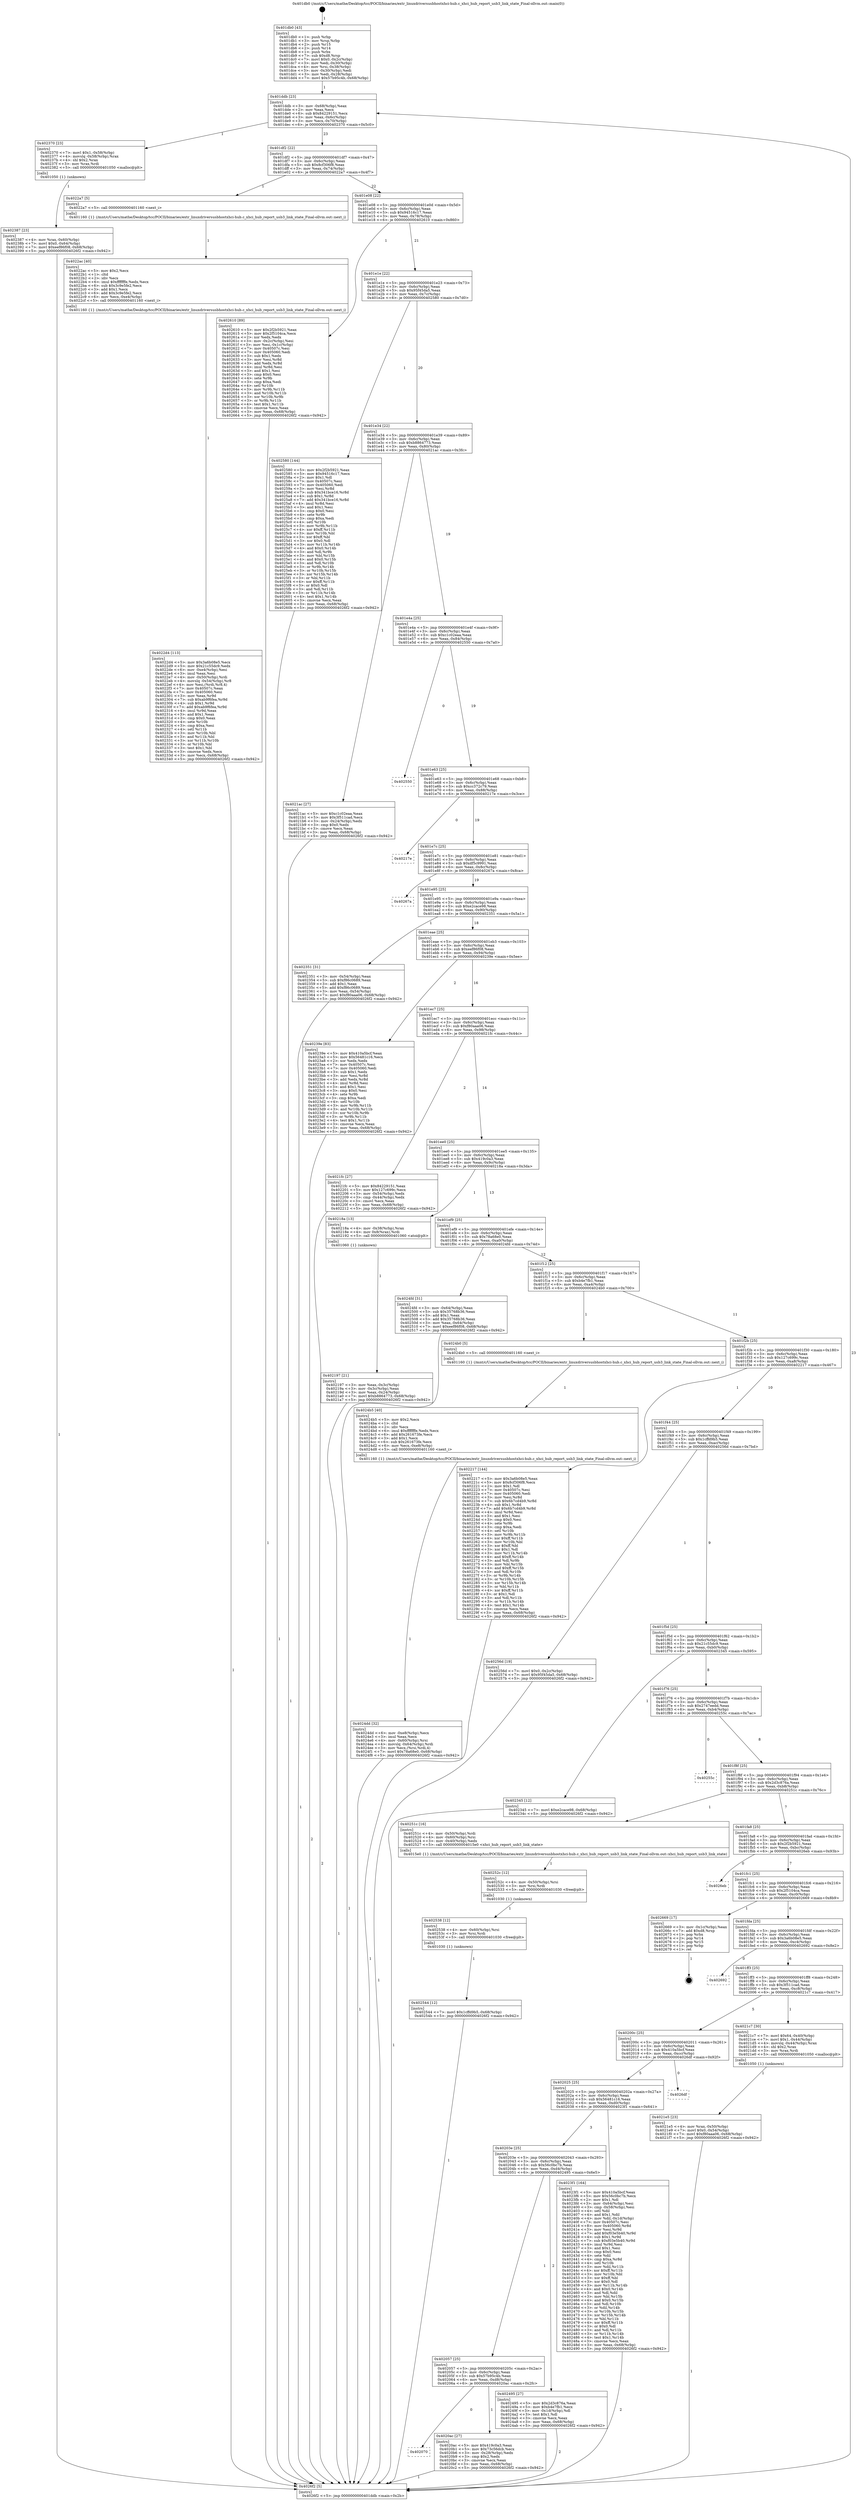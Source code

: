digraph "0x401db0" {
  label = "0x401db0 (/mnt/c/Users/mathe/Desktop/tcc/POCII/binaries/extr_linuxdriversusbhostxhci-hub.c_xhci_hub_report_usb3_link_state_Final-ollvm.out::main(0))"
  labelloc = "t"
  node[shape=record]

  Entry [label="",width=0.3,height=0.3,shape=circle,fillcolor=black,style=filled]
  "0x401ddb" [label="{
     0x401ddb [23]\l
     | [instrs]\l
     &nbsp;&nbsp;0x401ddb \<+3\>: mov -0x68(%rbp),%eax\l
     &nbsp;&nbsp;0x401dde \<+2\>: mov %eax,%ecx\l
     &nbsp;&nbsp;0x401de0 \<+6\>: sub $0x84229151,%ecx\l
     &nbsp;&nbsp;0x401de6 \<+3\>: mov %eax,-0x6c(%rbp)\l
     &nbsp;&nbsp;0x401de9 \<+3\>: mov %ecx,-0x70(%rbp)\l
     &nbsp;&nbsp;0x401dec \<+6\>: je 0000000000402370 \<main+0x5c0\>\l
  }"]
  "0x402370" [label="{
     0x402370 [23]\l
     | [instrs]\l
     &nbsp;&nbsp;0x402370 \<+7\>: movl $0x1,-0x58(%rbp)\l
     &nbsp;&nbsp;0x402377 \<+4\>: movslq -0x58(%rbp),%rax\l
     &nbsp;&nbsp;0x40237b \<+4\>: shl $0x2,%rax\l
     &nbsp;&nbsp;0x40237f \<+3\>: mov %rax,%rdi\l
     &nbsp;&nbsp;0x402382 \<+5\>: call 0000000000401050 \<malloc@plt\>\l
     | [calls]\l
     &nbsp;&nbsp;0x401050 \{1\} (unknown)\l
  }"]
  "0x401df2" [label="{
     0x401df2 [22]\l
     | [instrs]\l
     &nbsp;&nbsp;0x401df2 \<+5\>: jmp 0000000000401df7 \<main+0x47\>\l
     &nbsp;&nbsp;0x401df7 \<+3\>: mov -0x6c(%rbp),%eax\l
     &nbsp;&nbsp;0x401dfa \<+5\>: sub $0x8cf306f8,%eax\l
     &nbsp;&nbsp;0x401dff \<+3\>: mov %eax,-0x74(%rbp)\l
     &nbsp;&nbsp;0x401e02 \<+6\>: je 00000000004022a7 \<main+0x4f7\>\l
  }"]
  Exit [label="",width=0.3,height=0.3,shape=circle,fillcolor=black,style=filled,peripheries=2]
  "0x4022a7" [label="{
     0x4022a7 [5]\l
     | [instrs]\l
     &nbsp;&nbsp;0x4022a7 \<+5\>: call 0000000000401160 \<next_i\>\l
     | [calls]\l
     &nbsp;&nbsp;0x401160 \{1\} (/mnt/c/Users/mathe/Desktop/tcc/POCII/binaries/extr_linuxdriversusbhostxhci-hub.c_xhci_hub_report_usb3_link_state_Final-ollvm.out::next_i)\l
  }"]
  "0x401e08" [label="{
     0x401e08 [22]\l
     | [instrs]\l
     &nbsp;&nbsp;0x401e08 \<+5\>: jmp 0000000000401e0d \<main+0x5d\>\l
     &nbsp;&nbsp;0x401e0d \<+3\>: mov -0x6c(%rbp),%eax\l
     &nbsp;&nbsp;0x401e10 \<+5\>: sub $0x94516c17,%eax\l
     &nbsp;&nbsp;0x401e15 \<+3\>: mov %eax,-0x78(%rbp)\l
     &nbsp;&nbsp;0x401e18 \<+6\>: je 0000000000402610 \<main+0x860\>\l
  }"]
  "0x402544" [label="{
     0x402544 [12]\l
     | [instrs]\l
     &nbsp;&nbsp;0x402544 \<+7\>: movl $0x1cffd9b5,-0x68(%rbp)\l
     &nbsp;&nbsp;0x40254b \<+5\>: jmp 00000000004026f2 \<main+0x942\>\l
  }"]
  "0x402610" [label="{
     0x402610 [89]\l
     | [instrs]\l
     &nbsp;&nbsp;0x402610 \<+5\>: mov $0x2f2b5921,%eax\l
     &nbsp;&nbsp;0x402615 \<+5\>: mov $0x2f5104ca,%ecx\l
     &nbsp;&nbsp;0x40261a \<+2\>: xor %edx,%edx\l
     &nbsp;&nbsp;0x40261c \<+3\>: mov -0x2c(%rbp),%esi\l
     &nbsp;&nbsp;0x40261f \<+3\>: mov %esi,-0x1c(%rbp)\l
     &nbsp;&nbsp;0x402622 \<+7\>: mov 0x40507c,%esi\l
     &nbsp;&nbsp;0x402629 \<+7\>: mov 0x405060,%edi\l
     &nbsp;&nbsp;0x402630 \<+3\>: sub $0x1,%edx\l
     &nbsp;&nbsp;0x402633 \<+3\>: mov %esi,%r8d\l
     &nbsp;&nbsp;0x402636 \<+3\>: add %edx,%r8d\l
     &nbsp;&nbsp;0x402639 \<+4\>: imul %r8d,%esi\l
     &nbsp;&nbsp;0x40263d \<+3\>: and $0x1,%esi\l
     &nbsp;&nbsp;0x402640 \<+3\>: cmp $0x0,%esi\l
     &nbsp;&nbsp;0x402643 \<+4\>: sete %r9b\l
     &nbsp;&nbsp;0x402647 \<+3\>: cmp $0xa,%edi\l
     &nbsp;&nbsp;0x40264a \<+4\>: setl %r10b\l
     &nbsp;&nbsp;0x40264e \<+3\>: mov %r9b,%r11b\l
     &nbsp;&nbsp;0x402651 \<+3\>: and %r10b,%r11b\l
     &nbsp;&nbsp;0x402654 \<+3\>: xor %r10b,%r9b\l
     &nbsp;&nbsp;0x402657 \<+3\>: or %r9b,%r11b\l
     &nbsp;&nbsp;0x40265a \<+4\>: test $0x1,%r11b\l
     &nbsp;&nbsp;0x40265e \<+3\>: cmovne %ecx,%eax\l
     &nbsp;&nbsp;0x402661 \<+3\>: mov %eax,-0x68(%rbp)\l
     &nbsp;&nbsp;0x402664 \<+5\>: jmp 00000000004026f2 \<main+0x942\>\l
  }"]
  "0x401e1e" [label="{
     0x401e1e [22]\l
     | [instrs]\l
     &nbsp;&nbsp;0x401e1e \<+5\>: jmp 0000000000401e23 \<main+0x73\>\l
     &nbsp;&nbsp;0x401e23 \<+3\>: mov -0x6c(%rbp),%eax\l
     &nbsp;&nbsp;0x401e26 \<+5\>: sub $0x95f45da5,%eax\l
     &nbsp;&nbsp;0x401e2b \<+3\>: mov %eax,-0x7c(%rbp)\l
     &nbsp;&nbsp;0x401e2e \<+6\>: je 0000000000402580 \<main+0x7d0\>\l
  }"]
  "0x402538" [label="{
     0x402538 [12]\l
     | [instrs]\l
     &nbsp;&nbsp;0x402538 \<+4\>: mov -0x60(%rbp),%rsi\l
     &nbsp;&nbsp;0x40253c \<+3\>: mov %rsi,%rdi\l
     &nbsp;&nbsp;0x40253f \<+5\>: call 0000000000401030 \<free@plt\>\l
     | [calls]\l
     &nbsp;&nbsp;0x401030 \{1\} (unknown)\l
  }"]
  "0x402580" [label="{
     0x402580 [144]\l
     | [instrs]\l
     &nbsp;&nbsp;0x402580 \<+5\>: mov $0x2f2b5921,%eax\l
     &nbsp;&nbsp;0x402585 \<+5\>: mov $0x94516c17,%ecx\l
     &nbsp;&nbsp;0x40258a \<+2\>: mov $0x1,%dl\l
     &nbsp;&nbsp;0x40258c \<+7\>: mov 0x40507c,%esi\l
     &nbsp;&nbsp;0x402593 \<+7\>: mov 0x405060,%edi\l
     &nbsp;&nbsp;0x40259a \<+3\>: mov %esi,%r8d\l
     &nbsp;&nbsp;0x40259d \<+7\>: sub $0x341bce16,%r8d\l
     &nbsp;&nbsp;0x4025a4 \<+4\>: sub $0x1,%r8d\l
     &nbsp;&nbsp;0x4025a8 \<+7\>: add $0x341bce16,%r8d\l
     &nbsp;&nbsp;0x4025af \<+4\>: imul %r8d,%esi\l
     &nbsp;&nbsp;0x4025b3 \<+3\>: and $0x1,%esi\l
     &nbsp;&nbsp;0x4025b6 \<+3\>: cmp $0x0,%esi\l
     &nbsp;&nbsp;0x4025b9 \<+4\>: sete %r9b\l
     &nbsp;&nbsp;0x4025bd \<+3\>: cmp $0xa,%edi\l
     &nbsp;&nbsp;0x4025c0 \<+4\>: setl %r10b\l
     &nbsp;&nbsp;0x4025c4 \<+3\>: mov %r9b,%r11b\l
     &nbsp;&nbsp;0x4025c7 \<+4\>: xor $0xff,%r11b\l
     &nbsp;&nbsp;0x4025cb \<+3\>: mov %r10b,%bl\l
     &nbsp;&nbsp;0x4025ce \<+3\>: xor $0xff,%bl\l
     &nbsp;&nbsp;0x4025d1 \<+3\>: xor $0x0,%dl\l
     &nbsp;&nbsp;0x4025d4 \<+3\>: mov %r11b,%r14b\l
     &nbsp;&nbsp;0x4025d7 \<+4\>: and $0x0,%r14b\l
     &nbsp;&nbsp;0x4025db \<+3\>: and %dl,%r9b\l
     &nbsp;&nbsp;0x4025de \<+3\>: mov %bl,%r15b\l
     &nbsp;&nbsp;0x4025e1 \<+4\>: and $0x0,%r15b\l
     &nbsp;&nbsp;0x4025e5 \<+3\>: and %dl,%r10b\l
     &nbsp;&nbsp;0x4025e8 \<+3\>: or %r9b,%r14b\l
     &nbsp;&nbsp;0x4025eb \<+3\>: or %r10b,%r15b\l
     &nbsp;&nbsp;0x4025ee \<+3\>: xor %r15b,%r14b\l
     &nbsp;&nbsp;0x4025f1 \<+3\>: or %bl,%r11b\l
     &nbsp;&nbsp;0x4025f4 \<+4\>: xor $0xff,%r11b\l
     &nbsp;&nbsp;0x4025f8 \<+3\>: or $0x0,%dl\l
     &nbsp;&nbsp;0x4025fb \<+3\>: and %dl,%r11b\l
     &nbsp;&nbsp;0x4025fe \<+3\>: or %r11b,%r14b\l
     &nbsp;&nbsp;0x402601 \<+4\>: test $0x1,%r14b\l
     &nbsp;&nbsp;0x402605 \<+3\>: cmovne %ecx,%eax\l
     &nbsp;&nbsp;0x402608 \<+3\>: mov %eax,-0x68(%rbp)\l
     &nbsp;&nbsp;0x40260b \<+5\>: jmp 00000000004026f2 \<main+0x942\>\l
  }"]
  "0x401e34" [label="{
     0x401e34 [22]\l
     | [instrs]\l
     &nbsp;&nbsp;0x401e34 \<+5\>: jmp 0000000000401e39 \<main+0x89\>\l
     &nbsp;&nbsp;0x401e39 \<+3\>: mov -0x6c(%rbp),%eax\l
     &nbsp;&nbsp;0x401e3c \<+5\>: sub $0xb8864773,%eax\l
     &nbsp;&nbsp;0x401e41 \<+3\>: mov %eax,-0x80(%rbp)\l
     &nbsp;&nbsp;0x401e44 \<+6\>: je 00000000004021ac \<main+0x3fc\>\l
  }"]
  "0x40252c" [label="{
     0x40252c [12]\l
     | [instrs]\l
     &nbsp;&nbsp;0x40252c \<+4\>: mov -0x50(%rbp),%rsi\l
     &nbsp;&nbsp;0x402530 \<+3\>: mov %rsi,%rdi\l
     &nbsp;&nbsp;0x402533 \<+5\>: call 0000000000401030 \<free@plt\>\l
     | [calls]\l
     &nbsp;&nbsp;0x401030 \{1\} (unknown)\l
  }"]
  "0x4021ac" [label="{
     0x4021ac [27]\l
     | [instrs]\l
     &nbsp;&nbsp;0x4021ac \<+5\>: mov $0xc1c02eaa,%eax\l
     &nbsp;&nbsp;0x4021b1 \<+5\>: mov $0x3f511cad,%ecx\l
     &nbsp;&nbsp;0x4021b6 \<+3\>: mov -0x24(%rbp),%edx\l
     &nbsp;&nbsp;0x4021b9 \<+3\>: cmp $0x0,%edx\l
     &nbsp;&nbsp;0x4021bc \<+3\>: cmove %ecx,%eax\l
     &nbsp;&nbsp;0x4021bf \<+3\>: mov %eax,-0x68(%rbp)\l
     &nbsp;&nbsp;0x4021c2 \<+5\>: jmp 00000000004026f2 \<main+0x942\>\l
  }"]
  "0x401e4a" [label="{
     0x401e4a [25]\l
     | [instrs]\l
     &nbsp;&nbsp;0x401e4a \<+5\>: jmp 0000000000401e4f \<main+0x9f\>\l
     &nbsp;&nbsp;0x401e4f \<+3\>: mov -0x6c(%rbp),%eax\l
     &nbsp;&nbsp;0x401e52 \<+5\>: sub $0xc1c02eaa,%eax\l
     &nbsp;&nbsp;0x401e57 \<+6\>: mov %eax,-0x84(%rbp)\l
     &nbsp;&nbsp;0x401e5d \<+6\>: je 0000000000402550 \<main+0x7a0\>\l
  }"]
  "0x4024dd" [label="{
     0x4024dd [32]\l
     | [instrs]\l
     &nbsp;&nbsp;0x4024dd \<+6\>: mov -0xe8(%rbp),%ecx\l
     &nbsp;&nbsp;0x4024e3 \<+3\>: imul %eax,%ecx\l
     &nbsp;&nbsp;0x4024e6 \<+4\>: mov -0x60(%rbp),%rsi\l
     &nbsp;&nbsp;0x4024ea \<+4\>: movslq -0x64(%rbp),%rdi\l
     &nbsp;&nbsp;0x4024ee \<+3\>: mov %ecx,(%rsi,%rdi,4)\l
     &nbsp;&nbsp;0x4024f1 \<+7\>: movl $0x78a68e0,-0x68(%rbp)\l
     &nbsp;&nbsp;0x4024f8 \<+5\>: jmp 00000000004026f2 \<main+0x942\>\l
  }"]
  "0x402550" [label="{
     0x402550\l
  }", style=dashed]
  "0x401e63" [label="{
     0x401e63 [25]\l
     | [instrs]\l
     &nbsp;&nbsp;0x401e63 \<+5\>: jmp 0000000000401e68 \<main+0xb8\>\l
     &nbsp;&nbsp;0x401e68 \<+3\>: mov -0x6c(%rbp),%eax\l
     &nbsp;&nbsp;0x401e6b \<+5\>: sub $0xcc372c79,%eax\l
     &nbsp;&nbsp;0x401e70 \<+6\>: mov %eax,-0x88(%rbp)\l
     &nbsp;&nbsp;0x401e76 \<+6\>: je 000000000040217e \<main+0x3ce\>\l
  }"]
  "0x4024b5" [label="{
     0x4024b5 [40]\l
     | [instrs]\l
     &nbsp;&nbsp;0x4024b5 \<+5\>: mov $0x2,%ecx\l
     &nbsp;&nbsp;0x4024ba \<+1\>: cltd\l
     &nbsp;&nbsp;0x4024bb \<+2\>: idiv %ecx\l
     &nbsp;&nbsp;0x4024bd \<+6\>: imul $0xfffffffe,%edx,%ecx\l
     &nbsp;&nbsp;0x4024c3 \<+6\>: add $0x261673fe,%ecx\l
     &nbsp;&nbsp;0x4024c9 \<+3\>: add $0x1,%ecx\l
     &nbsp;&nbsp;0x4024cc \<+6\>: sub $0x261673fe,%ecx\l
     &nbsp;&nbsp;0x4024d2 \<+6\>: mov %ecx,-0xe8(%rbp)\l
     &nbsp;&nbsp;0x4024d8 \<+5\>: call 0000000000401160 \<next_i\>\l
     | [calls]\l
     &nbsp;&nbsp;0x401160 \{1\} (/mnt/c/Users/mathe/Desktop/tcc/POCII/binaries/extr_linuxdriversusbhostxhci-hub.c_xhci_hub_report_usb3_link_state_Final-ollvm.out::next_i)\l
  }"]
  "0x40217e" [label="{
     0x40217e\l
  }", style=dashed]
  "0x401e7c" [label="{
     0x401e7c [25]\l
     | [instrs]\l
     &nbsp;&nbsp;0x401e7c \<+5\>: jmp 0000000000401e81 \<main+0xd1\>\l
     &nbsp;&nbsp;0x401e81 \<+3\>: mov -0x6c(%rbp),%eax\l
     &nbsp;&nbsp;0x401e84 \<+5\>: sub $0xdf5c9991,%eax\l
     &nbsp;&nbsp;0x401e89 \<+6\>: mov %eax,-0x8c(%rbp)\l
     &nbsp;&nbsp;0x401e8f \<+6\>: je 000000000040267a \<main+0x8ca\>\l
  }"]
  "0x402387" [label="{
     0x402387 [23]\l
     | [instrs]\l
     &nbsp;&nbsp;0x402387 \<+4\>: mov %rax,-0x60(%rbp)\l
     &nbsp;&nbsp;0x40238b \<+7\>: movl $0x0,-0x64(%rbp)\l
     &nbsp;&nbsp;0x402392 \<+7\>: movl $0xeef86f08,-0x68(%rbp)\l
     &nbsp;&nbsp;0x402399 \<+5\>: jmp 00000000004026f2 \<main+0x942\>\l
  }"]
  "0x40267a" [label="{
     0x40267a\l
  }", style=dashed]
  "0x401e95" [label="{
     0x401e95 [25]\l
     | [instrs]\l
     &nbsp;&nbsp;0x401e95 \<+5\>: jmp 0000000000401e9a \<main+0xea\>\l
     &nbsp;&nbsp;0x401e9a \<+3\>: mov -0x6c(%rbp),%eax\l
     &nbsp;&nbsp;0x401e9d \<+5\>: sub $0xe2cace98,%eax\l
     &nbsp;&nbsp;0x401ea2 \<+6\>: mov %eax,-0x90(%rbp)\l
     &nbsp;&nbsp;0x401ea8 \<+6\>: je 0000000000402351 \<main+0x5a1\>\l
  }"]
  "0x4022d4" [label="{
     0x4022d4 [113]\l
     | [instrs]\l
     &nbsp;&nbsp;0x4022d4 \<+5\>: mov $0x3a6b08e5,%ecx\l
     &nbsp;&nbsp;0x4022d9 \<+5\>: mov $0x21c55dc9,%edx\l
     &nbsp;&nbsp;0x4022de \<+6\>: mov -0xe4(%rbp),%esi\l
     &nbsp;&nbsp;0x4022e4 \<+3\>: imul %eax,%esi\l
     &nbsp;&nbsp;0x4022e7 \<+4\>: mov -0x50(%rbp),%rdi\l
     &nbsp;&nbsp;0x4022eb \<+4\>: movslq -0x54(%rbp),%r8\l
     &nbsp;&nbsp;0x4022ef \<+4\>: mov %esi,(%rdi,%r8,4)\l
     &nbsp;&nbsp;0x4022f3 \<+7\>: mov 0x40507c,%eax\l
     &nbsp;&nbsp;0x4022fa \<+7\>: mov 0x405060,%esi\l
     &nbsp;&nbsp;0x402301 \<+3\>: mov %eax,%r9d\l
     &nbsp;&nbsp;0x402304 \<+7\>: sub $0xab9f6fea,%r9d\l
     &nbsp;&nbsp;0x40230b \<+4\>: sub $0x1,%r9d\l
     &nbsp;&nbsp;0x40230f \<+7\>: add $0xab9f6fea,%r9d\l
     &nbsp;&nbsp;0x402316 \<+4\>: imul %r9d,%eax\l
     &nbsp;&nbsp;0x40231a \<+3\>: and $0x1,%eax\l
     &nbsp;&nbsp;0x40231d \<+3\>: cmp $0x0,%eax\l
     &nbsp;&nbsp;0x402320 \<+4\>: sete %r10b\l
     &nbsp;&nbsp;0x402324 \<+3\>: cmp $0xa,%esi\l
     &nbsp;&nbsp;0x402327 \<+4\>: setl %r11b\l
     &nbsp;&nbsp;0x40232b \<+3\>: mov %r10b,%bl\l
     &nbsp;&nbsp;0x40232e \<+3\>: and %r11b,%bl\l
     &nbsp;&nbsp;0x402331 \<+3\>: xor %r11b,%r10b\l
     &nbsp;&nbsp;0x402334 \<+3\>: or %r10b,%bl\l
     &nbsp;&nbsp;0x402337 \<+3\>: test $0x1,%bl\l
     &nbsp;&nbsp;0x40233a \<+3\>: cmovne %edx,%ecx\l
     &nbsp;&nbsp;0x40233d \<+3\>: mov %ecx,-0x68(%rbp)\l
     &nbsp;&nbsp;0x402340 \<+5\>: jmp 00000000004026f2 \<main+0x942\>\l
  }"]
  "0x402351" [label="{
     0x402351 [31]\l
     | [instrs]\l
     &nbsp;&nbsp;0x402351 \<+3\>: mov -0x54(%rbp),%eax\l
     &nbsp;&nbsp;0x402354 \<+5\>: sub $0xf86c0689,%eax\l
     &nbsp;&nbsp;0x402359 \<+3\>: add $0x1,%eax\l
     &nbsp;&nbsp;0x40235c \<+5\>: add $0xf86c0689,%eax\l
     &nbsp;&nbsp;0x402361 \<+3\>: mov %eax,-0x54(%rbp)\l
     &nbsp;&nbsp;0x402364 \<+7\>: movl $0xf80aaa06,-0x68(%rbp)\l
     &nbsp;&nbsp;0x40236b \<+5\>: jmp 00000000004026f2 \<main+0x942\>\l
  }"]
  "0x401eae" [label="{
     0x401eae [25]\l
     | [instrs]\l
     &nbsp;&nbsp;0x401eae \<+5\>: jmp 0000000000401eb3 \<main+0x103\>\l
     &nbsp;&nbsp;0x401eb3 \<+3\>: mov -0x6c(%rbp),%eax\l
     &nbsp;&nbsp;0x401eb6 \<+5\>: sub $0xeef86f08,%eax\l
     &nbsp;&nbsp;0x401ebb \<+6\>: mov %eax,-0x94(%rbp)\l
     &nbsp;&nbsp;0x401ec1 \<+6\>: je 000000000040239e \<main+0x5ee\>\l
  }"]
  "0x4022ac" [label="{
     0x4022ac [40]\l
     | [instrs]\l
     &nbsp;&nbsp;0x4022ac \<+5\>: mov $0x2,%ecx\l
     &nbsp;&nbsp;0x4022b1 \<+1\>: cltd\l
     &nbsp;&nbsp;0x4022b2 \<+2\>: idiv %ecx\l
     &nbsp;&nbsp;0x4022b4 \<+6\>: imul $0xfffffffe,%edx,%ecx\l
     &nbsp;&nbsp;0x4022ba \<+6\>: sub $0x3c9e5fe2,%ecx\l
     &nbsp;&nbsp;0x4022c0 \<+3\>: add $0x1,%ecx\l
     &nbsp;&nbsp;0x4022c3 \<+6\>: add $0x3c9e5fe2,%ecx\l
     &nbsp;&nbsp;0x4022c9 \<+6\>: mov %ecx,-0xe4(%rbp)\l
     &nbsp;&nbsp;0x4022cf \<+5\>: call 0000000000401160 \<next_i\>\l
     | [calls]\l
     &nbsp;&nbsp;0x401160 \{1\} (/mnt/c/Users/mathe/Desktop/tcc/POCII/binaries/extr_linuxdriversusbhostxhci-hub.c_xhci_hub_report_usb3_link_state_Final-ollvm.out::next_i)\l
  }"]
  "0x40239e" [label="{
     0x40239e [83]\l
     | [instrs]\l
     &nbsp;&nbsp;0x40239e \<+5\>: mov $0x410a5bcf,%eax\l
     &nbsp;&nbsp;0x4023a3 \<+5\>: mov $0x56481c16,%ecx\l
     &nbsp;&nbsp;0x4023a8 \<+2\>: xor %edx,%edx\l
     &nbsp;&nbsp;0x4023aa \<+7\>: mov 0x40507c,%esi\l
     &nbsp;&nbsp;0x4023b1 \<+7\>: mov 0x405060,%edi\l
     &nbsp;&nbsp;0x4023b8 \<+3\>: sub $0x1,%edx\l
     &nbsp;&nbsp;0x4023bb \<+3\>: mov %esi,%r8d\l
     &nbsp;&nbsp;0x4023be \<+3\>: add %edx,%r8d\l
     &nbsp;&nbsp;0x4023c1 \<+4\>: imul %r8d,%esi\l
     &nbsp;&nbsp;0x4023c5 \<+3\>: and $0x1,%esi\l
     &nbsp;&nbsp;0x4023c8 \<+3\>: cmp $0x0,%esi\l
     &nbsp;&nbsp;0x4023cb \<+4\>: sete %r9b\l
     &nbsp;&nbsp;0x4023cf \<+3\>: cmp $0xa,%edi\l
     &nbsp;&nbsp;0x4023d2 \<+4\>: setl %r10b\l
     &nbsp;&nbsp;0x4023d6 \<+3\>: mov %r9b,%r11b\l
     &nbsp;&nbsp;0x4023d9 \<+3\>: and %r10b,%r11b\l
     &nbsp;&nbsp;0x4023dc \<+3\>: xor %r10b,%r9b\l
     &nbsp;&nbsp;0x4023df \<+3\>: or %r9b,%r11b\l
     &nbsp;&nbsp;0x4023e2 \<+4\>: test $0x1,%r11b\l
     &nbsp;&nbsp;0x4023e6 \<+3\>: cmovne %ecx,%eax\l
     &nbsp;&nbsp;0x4023e9 \<+3\>: mov %eax,-0x68(%rbp)\l
     &nbsp;&nbsp;0x4023ec \<+5\>: jmp 00000000004026f2 \<main+0x942\>\l
  }"]
  "0x401ec7" [label="{
     0x401ec7 [25]\l
     | [instrs]\l
     &nbsp;&nbsp;0x401ec7 \<+5\>: jmp 0000000000401ecc \<main+0x11c\>\l
     &nbsp;&nbsp;0x401ecc \<+3\>: mov -0x6c(%rbp),%eax\l
     &nbsp;&nbsp;0x401ecf \<+5\>: sub $0xf80aaa06,%eax\l
     &nbsp;&nbsp;0x401ed4 \<+6\>: mov %eax,-0x98(%rbp)\l
     &nbsp;&nbsp;0x401eda \<+6\>: je 00000000004021fc \<main+0x44c\>\l
  }"]
  "0x4021e5" [label="{
     0x4021e5 [23]\l
     | [instrs]\l
     &nbsp;&nbsp;0x4021e5 \<+4\>: mov %rax,-0x50(%rbp)\l
     &nbsp;&nbsp;0x4021e9 \<+7\>: movl $0x0,-0x54(%rbp)\l
     &nbsp;&nbsp;0x4021f0 \<+7\>: movl $0xf80aaa06,-0x68(%rbp)\l
     &nbsp;&nbsp;0x4021f7 \<+5\>: jmp 00000000004026f2 \<main+0x942\>\l
  }"]
  "0x4021fc" [label="{
     0x4021fc [27]\l
     | [instrs]\l
     &nbsp;&nbsp;0x4021fc \<+5\>: mov $0x84229151,%eax\l
     &nbsp;&nbsp;0x402201 \<+5\>: mov $0x127c699c,%ecx\l
     &nbsp;&nbsp;0x402206 \<+3\>: mov -0x54(%rbp),%edx\l
     &nbsp;&nbsp;0x402209 \<+3\>: cmp -0x44(%rbp),%edx\l
     &nbsp;&nbsp;0x40220c \<+3\>: cmovl %ecx,%eax\l
     &nbsp;&nbsp;0x40220f \<+3\>: mov %eax,-0x68(%rbp)\l
     &nbsp;&nbsp;0x402212 \<+5\>: jmp 00000000004026f2 \<main+0x942\>\l
  }"]
  "0x401ee0" [label="{
     0x401ee0 [25]\l
     | [instrs]\l
     &nbsp;&nbsp;0x401ee0 \<+5\>: jmp 0000000000401ee5 \<main+0x135\>\l
     &nbsp;&nbsp;0x401ee5 \<+3\>: mov -0x6c(%rbp),%eax\l
     &nbsp;&nbsp;0x401ee8 \<+5\>: sub $0x419c0a3,%eax\l
     &nbsp;&nbsp;0x401eed \<+6\>: mov %eax,-0x9c(%rbp)\l
     &nbsp;&nbsp;0x401ef3 \<+6\>: je 000000000040218a \<main+0x3da\>\l
  }"]
  "0x402197" [label="{
     0x402197 [21]\l
     | [instrs]\l
     &nbsp;&nbsp;0x402197 \<+3\>: mov %eax,-0x3c(%rbp)\l
     &nbsp;&nbsp;0x40219a \<+3\>: mov -0x3c(%rbp),%eax\l
     &nbsp;&nbsp;0x40219d \<+3\>: mov %eax,-0x24(%rbp)\l
     &nbsp;&nbsp;0x4021a0 \<+7\>: movl $0xb8864773,-0x68(%rbp)\l
     &nbsp;&nbsp;0x4021a7 \<+5\>: jmp 00000000004026f2 \<main+0x942\>\l
  }"]
  "0x40218a" [label="{
     0x40218a [13]\l
     | [instrs]\l
     &nbsp;&nbsp;0x40218a \<+4\>: mov -0x38(%rbp),%rax\l
     &nbsp;&nbsp;0x40218e \<+4\>: mov 0x8(%rax),%rdi\l
     &nbsp;&nbsp;0x402192 \<+5\>: call 0000000000401060 \<atoi@plt\>\l
     | [calls]\l
     &nbsp;&nbsp;0x401060 \{1\} (unknown)\l
  }"]
  "0x401ef9" [label="{
     0x401ef9 [25]\l
     | [instrs]\l
     &nbsp;&nbsp;0x401ef9 \<+5\>: jmp 0000000000401efe \<main+0x14e\>\l
     &nbsp;&nbsp;0x401efe \<+3\>: mov -0x6c(%rbp),%eax\l
     &nbsp;&nbsp;0x401f01 \<+5\>: sub $0x78a68e0,%eax\l
     &nbsp;&nbsp;0x401f06 \<+6\>: mov %eax,-0xa0(%rbp)\l
     &nbsp;&nbsp;0x401f0c \<+6\>: je 00000000004024fd \<main+0x74d\>\l
  }"]
  "0x401db0" [label="{
     0x401db0 [43]\l
     | [instrs]\l
     &nbsp;&nbsp;0x401db0 \<+1\>: push %rbp\l
     &nbsp;&nbsp;0x401db1 \<+3\>: mov %rsp,%rbp\l
     &nbsp;&nbsp;0x401db4 \<+2\>: push %r15\l
     &nbsp;&nbsp;0x401db6 \<+2\>: push %r14\l
     &nbsp;&nbsp;0x401db8 \<+1\>: push %rbx\l
     &nbsp;&nbsp;0x401db9 \<+7\>: sub $0xd8,%rsp\l
     &nbsp;&nbsp;0x401dc0 \<+7\>: movl $0x0,-0x2c(%rbp)\l
     &nbsp;&nbsp;0x401dc7 \<+3\>: mov %edi,-0x30(%rbp)\l
     &nbsp;&nbsp;0x401dca \<+4\>: mov %rsi,-0x38(%rbp)\l
     &nbsp;&nbsp;0x401dce \<+3\>: mov -0x30(%rbp),%edi\l
     &nbsp;&nbsp;0x401dd1 \<+3\>: mov %edi,-0x28(%rbp)\l
     &nbsp;&nbsp;0x401dd4 \<+7\>: movl $0x57b95c4b,-0x68(%rbp)\l
  }"]
  "0x4024fd" [label="{
     0x4024fd [31]\l
     | [instrs]\l
     &nbsp;&nbsp;0x4024fd \<+3\>: mov -0x64(%rbp),%eax\l
     &nbsp;&nbsp;0x402500 \<+5\>: sub $0x35768b36,%eax\l
     &nbsp;&nbsp;0x402505 \<+3\>: add $0x1,%eax\l
     &nbsp;&nbsp;0x402508 \<+5\>: add $0x35768b36,%eax\l
     &nbsp;&nbsp;0x40250d \<+3\>: mov %eax,-0x64(%rbp)\l
     &nbsp;&nbsp;0x402510 \<+7\>: movl $0xeef86f08,-0x68(%rbp)\l
     &nbsp;&nbsp;0x402517 \<+5\>: jmp 00000000004026f2 \<main+0x942\>\l
  }"]
  "0x401f12" [label="{
     0x401f12 [25]\l
     | [instrs]\l
     &nbsp;&nbsp;0x401f12 \<+5\>: jmp 0000000000401f17 \<main+0x167\>\l
     &nbsp;&nbsp;0x401f17 \<+3\>: mov -0x6c(%rbp),%eax\l
     &nbsp;&nbsp;0x401f1a \<+5\>: sub $0xb4e7fb1,%eax\l
     &nbsp;&nbsp;0x401f1f \<+6\>: mov %eax,-0xa4(%rbp)\l
     &nbsp;&nbsp;0x401f25 \<+6\>: je 00000000004024b0 \<main+0x700\>\l
  }"]
  "0x4026f2" [label="{
     0x4026f2 [5]\l
     | [instrs]\l
     &nbsp;&nbsp;0x4026f2 \<+5\>: jmp 0000000000401ddb \<main+0x2b\>\l
  }"]
  "0x4024b0" [label="{
     0x4024b0 [5]\l
     | [instrs]\l
     &nbsp;&nbsp;0x4024b0 \<+5\>: call 0000000000401160 \<next_i\>\l
     | [calls]\l
     &nbsp;&nbsp;0x401160 \{1\} (/mnt/c/Users/mathe/Desktop/tcc/POCII/binaries/extr_linuxdriversusbhostxhci-hub.c_xhci_hub_report_usb3_link_state_Final-ollvm.out::next_i)\l
  }"]
  "0x401f2b" [label="{
     0x401f2b [25]\l
     | [instrs]\l
     &nbsp;&nbsp;0x401f2b \<+5\>: jmp 0000000000401f30 \<main+0x180\>\l
     &nbsp;&nbsp;0x401f30 \<+3\>: mov -0x6c(%rbp),%eax\l
     &nbsp;&nbsp;0x401f33 \<+5\>: sub $0x127c699c,%eax\l
     &nbsp;&nbsp;0x401f38 \<+6\>: mov %eax,-0xa8(%rbp)\l
     &nbsp;&nbsp;0x401f3e \<+6\>: je 0000000000402217 \<main+0x467\>\l
  }"]
  "0x402070" [label="{
     0x402070\l
  }", style=dashed]
  "0x402217" [label="{
     0x402217 [144]\l
     | [instrs]\l
     &nbsp;&nbsp;0x402217 \<+5\>: mov $0x3a6b08e5,%eax\l
     &nbsp;&nbsp;0x40221c \<+5\>: mov $0x8cf306f8,%ecx\l
     &nbsp;&nbsp;0x402221 \<+2\>: mov $0x1,%dl\l
     &nbsp;&nbsp;0x402223 \<+7\>: mov 0x40507c,%esi\l
     &nbsp;&nbsp;0x40222a \<+7\>: mov 0x405060,%edi\l
     &nbsp;&nbsp;0x402231 \<+3\>: mov %esi,%r8d\l
     &nbsp;&nbsp;0x402234 \<+7\>: sub $0x6b7cd4b9,%r8d\l
     &nbsp;&nbsp;0x40223b \<+4\>: sub $0x1,%r8d\l
     &nbsp;&nbsp;0x40223f \<+7\>: add $0x6b7cd4b9,%r8d\l
     &nbsp;&nbsp;0x402246 \<+4\>: imul %r8d,%esi\l
     &nbsp;&nbsp;0x40224a \<+3\>: and $0x1,%esi\l
     &nbsp;&nbsp;0x40224d \<+3\>: cmp $0x0,%esi\l
     &nbsp;&nbsp;0x402250 \<+4\>: sete %r9b\l
     &nbsp;&nbsp;0x402254 \<+3\>: cmp $0xa,%edi\l
     &nbsp;&nbsp;0x402257 \<+4\>: setl %r10b\l
     &nbsp;&nbsp;0x40225b \<+3\>: mov %r9b,%r11b\l
     &nbsp;&nbsp;0x40225e \<+4\>: xor $0xff,%r11b\l
     &nbsp;&nbsp;0x402262 \<+3\>: mov %r10b,%bl\l
     &nbsp;&nbsp;0x402265 \<+3\>: xor $0xff,%bl\l
     &nbsp;&nbsp;0x402268 \<+3\>: xor $0x1,%dl\l
     &nbsp;&nbsp;0x40226b \<+3\>: mov %r11b,%r14b\l
     &nbsp;&nbsp;0x40226e \<+4\>: and $0xff,%r14b\l
     &nbsp;&nbsp;0x402272 \<+3\>: and %dl,%r9b\l
     &nbsp;&nbsp;0x402275 \<+3\>: mov %bl,%r15b\l
     &nbsp;&nbsp;0x402278 \<+4\>: and $0xff,%r15b\l
     &nbsp;&nbsp;0x40227c \<+3\>: and %dl,%r10b\l
     &nbsp;&nbsp;0x40227f \<+3\>: or %r9b,%r14b\l
     &nbsp;&nbsp;0x402282 \<+3\>: or %r10b,%r15b\l
     &nbsp;&nbsp;0x402285 \<+3\>: xor %r15b,%r14b\l
     &nbsp;&nbsp;0x402288 \<+3\>: or %bl,%r11b\l
     &nbsp;&nbsp;0x40228b \<+4\>: xor $0xff,%r11b\l
     &nbsp;&nbsp;0x40228f \<+3\>: or $0x1,%dl\l
     &nbsp;&nbsp;0x402292 \<+3\>: and %dl,%r11b\l
     &nbsp;&nbsp;0x402295 \<+3\>: or %r11b,%r14b\l
     &nbsp;&nbsp;0x402298 \<+4\>: test $0x1,%r14b\l
     &nbsp;&nbsp;0x40229c \<+3\>: cmovne %ecx,%eax\l
     &nbsp;&nbsp;0x40229f \<+3\>: mov %eax,-0x68(%rbp)\l
     &nbsp;&nbsp;0x4022a2 \<+5\>: jmp 00000000004026f2 \<main+0x942\>\l
  }"]
  "0x401f44" [label="{
     0x401f44 [25]\l
     | [instrs]\l
     &nbsp;&nbsp;0x401f44 \<+5\>: jmp 0000000000401f49 \<main+0x199\>\l
     &nbsp;&nbsp;0x401f49 \<+3\>: mov -0x6c(%rbp),%eax\l
     &nbsp;&nbsp;0x401f4c \<+5\>: sub $0x1cffd9b5,%eax\l
     &nbsp;&nbsp;0x401f51 \<+6\>: mov %eax,-0xac(%rbp)\l
     &nbsp;&nbsp;0x401f57 \<+6\>: je 000000000040256d \<main+0x7bd\>\l
  }"]
  "0x4020ac" [label="{
     0x4020ac [27]\l
     | [instrs]\l
     &nbsp;&nbsp;0x4020ac \<+5\>: mov $0x419c0a3,%eax\l
     &nbsp;&nbsp;0x4020b1 \<+5\>: mov $0x73c56dcb,%ecx\l
     &nbsp;&nbsp;0x4020b6 \<+3\>: mov -0x28(%rbp),%edx\l
     &nbsp;&nbsp;0x4020b9 \<+3\>: cmp $0x2,%edx\l
     &nbsp;&nbsp;0x4020bc \<+3\>: cmovne %ecx,%eax\l
     &nbsp;&nbsp;0x4020bf \<+3\>: mov %eax,-0x68(%rbp)\l
     &nbsp;&nbsp;0x4020c2 \<+5\>: jmp 00000000004026f2 \<main+0x942\>\l
  }"]
  "0x40256d" [label="{
     0x40256d [19]\l
     | [instrs]\l
     &nbsp;&nbsp;0x40256d \<+7\>: movl $0x0,-0x2c(%rbp)\l
     &nbsp;&nbsp;0x402574 \<+7\>: movl $0x95f45da5,-0x68(%rbp)\l
     &nbsp;&nbsp;0x40257b \<+5\>: jmp 00000000004026f2 \<main+0x942\>\l
  }"]
  "0x401f5d" [label="{
     0x401f5d [25]\l
     | [instrs]\l
     &nbsp;&nbsp;0x401f5d \<+5\>: jmp 0000000000401f62 \<main+0x1b2\>\l
     &nbsp;&nbsp;0x401f62 \<+3\>: mov -0x6c(%rbp),%eax\l
     &nbsp;&nbsp;0x401f65 \<+5\>: sub $0x21c55dc9,%eax\l
     &nbsp;&nbsp;0x401f6a \<+6\>: mov %eax,-0xb0(%rbp)\l
     &nbsp;&nbsp;0x401f70 \<+6\>: je 0000000000402345 \<main+0x595\>\l
  }"]
  "0x402057" [label="{
     0x402057 [25]\l
     | [instrs]\l
     &nbsp;&nbsp;0x402057 \<+5\>: jmp 000000000040205c \<main+0x2ac\>\l
     &nbsp;&nbsp;0x40205c \<+3\>: mov -0x6c(%rbp),%eax\l
     &nbsp;&nbsp;0x40205f \<+5\>: sub $0x57b95c4b,%eax\l
     &nbsp;&nbsp;0x402064 \<+6\>: mov %eax,-0xd8(%rbp)\l
     &nbsp;&nbsp;0x40206a \<+6\>: je 00000000004020ac \<main+0x2fc\>\l
  }"]
  "0x402345" [label="{
     0x402345 [12]\l
     | [instrs]\l
     &nbsp;&nbsp;0x402345 \<+7\>: movl $0xe2cace98,-0x68(%rbp)\l
     &nbsp;&nbsp;0x40234c \<+5\>: jmp 00000000004026f2 \<main+0x942\>\l
  }"]
  "0x401f76" [label="{
     0x401f76 [25]\l
     | [instrs]\l
     &nbsp;&nbsp;0x401f76 \<+5\>: jmp 0000000000401f7b \<main+0x1cb\>\l
     &nbsp;&nbsp;0x401f7b \<+3\>: mov -0x6c(%rbp),%eax\l
     &nbsp;&nbsp;0x401f7e \<+5\>: sub $0x2747eedd,%eax\l
     &nbsp;&nbsp;0x401f83 \<+6\>: mov %eax,-0xb4(%rbp)\l
     &nbsp;&nbsp;0x401f89 \<+6\>: je 000000000040255c \<main+0x7ac\>\l
  }"]
  "0x402495" [label="{
     0x402495 [27]\l
     | [instrs]\l
     &nbsp;&nbsp;0x402495 \<+5\>: mov $0x2d3c876a,%eax\l
     &nbsp;&nbsp;0x40249a \<+5\>: mov $0xb4e7fb1,%ecx\l
     &nbsp;&nbsp;0x40249f \<+3\>: mov -0x1d(%rbp),%dl\l
     &nbsp;&nbsp;0x4024a2 \<+3\>: test $0x1,%dl\l
     &nbsp;&nbsp;0x4024a5 \<+3\>: cmovne %ecx,%eax\l
     &nbsp;&nbsp;0x4024a8 \<+3\>: mov %eax,-0x68(%rbp)\l
     &nbsp;&nbsp;0x4024ab \<+5\>: jmp 00000000004026f2 \<main+0x942\>\l
  }"]
  "0x40255c" [label="{
     0x40255c\l
  }", style=dashed]
  "0x401f8f" [label="{
     0x401f8f [25]\l
     | [instrs]\l
     &nbsp;&nbsp;0x401f8f \<+5\>: jmp 0000000000401f94 \<main+0x1e4\>\l
     &nbsp;&nbsp;0x401f94 \<+3\>: mov -0x6c(%rbp),%eax\l
     &nbsp;&nbsp;0x401f97 \<+5\>: sub $0x2d3c876a,%eax\l
     &nbsp;&nbsp;0x401f9c \<+6\>: mov %eax,-0xb8(%rbp)\l
     &nbsp;&nbsp;0x401fa2 \<+6\>: je 000000000040251c \<main+0x76c\>\l
  }"]
  "0x40203e" [label="{
     0x40203e [25]\l
     | [instrs]\l
     &nbsp;&nbsp;0x40203e \<+5\>: jmp 0000000000402043 \<main+0x293\>\l
     &nbsp;&nbsp;0x402043 \<+3\>: mov -0x6c(%rbp),%eax\l
     &nbsp;&nbsp;0x402046 \<+5\>: sub $0x56c0bc7b,%eax\l
     &nbsp;&nbsp;0x40204b \<+6\>: mov %eax,-0xd4(%rbp)\l
     &nbsp;&nbsp;0x402051 \<+6\>: je 0000000000402495 \<main+0x6e5\>\l
  }"]
  "0x40251c" [label="{
     0x40251c [16]\l
     | [instrs]\l
     &nbsp;&nbsp;0x40251c \<+4\>: mov -0x50(%rbp),%rdi\l
     &nbsp;&nbsp;0x402520 \<+4\>: mov -0x60(%rbp),%rsi\l
     &nbsp;&nbsp;0x402524 \<+3\>: mov -0x40(%rbp),%edx\l
     &nbsp;&nbsp;0x402527 \<+5\>: call 00000000004015e0 \<xhci_hub_report_usb3_link_state\>\l
     | [calls]\l
     &nbsp;&nbsp;0x4015e0 \{1\} (/mnt/c/Users/mathe/Desktop/tcc/POCII/binaries/extr_linuxdriversusbhostxhci-hub.c_xhci_hub_report_usb3_link_state_Final-ollvm.out::xhci_hub_report_usb3_link_state)\l
  }"]
  "0x401fa8" [label="{
     0x401fa8 [25]\l
     | [instrs]\l
     &nbsp;&nbsp;0x401fa8 \<+5\>: jmp 0000000000401fad \<main+0x1fd\>\l
     &nbsp;&nbsp;0x401fad \<+3\>: mov -0x6c(%rbp),%eax\l
     &nbsp;&nbsp;0x401fb0 \<+5\>: sub $0x2f2b5921,%eax\l
     &nbsp;&nbsp;0x401fb5 \<+6\>: mov %eax,-0xbc(%rbp)\l
     &nbsp;&nbsp;0x401fbb \<+6\>: je 00000000004026eb \<main+0x93b\>\l
  }"]
  "0x4023f1" [label="{
     0x4023f1 [164]\l
     | [instrs]\l
     &nbsp;&nbsp;0x4023f1 \<+5\>: mov $0x410a5bcf,%eax\l
     &nbsp;&nbsp;0x4023f6 \<+5\>: mov $0x56c0bc7b,%ecx\l
     &nbsp;&nbsp;0x4023fb \<+2\>: mov $0x1,%dl\l
     &nbsp;&nbsp;0x4023fd \<+3\>: mov -0x64(%rbp),%esi\l
     &nbsp;&nbsp;0x402400 \<+3\>: cmp -0x58(%rbp),%esi\l
     &nbsp;&nbsp;0x402403 \<+4\>: setl %dil\l
     &nbsp;&nbsp;0x402407 \<+4\>: and $0x1,%dil\l
     &nbsp;&nbsp;0x40240b \<+4\>: mov %dil,-0x1d(%rbp)\l
     &nbsp;&nbsp;0x40240f \<+7\>: mov 0x40507c,%esi\l
     &nbsp;&nbsp;0x402416 \<+8\>: mov 0x405060,%r8d\l
     &nbsp;&nbsp;0x40241e \<+3\>: mov %esi,%r9d\l
     &nbsp;&nbsp;0x402421 \<+7\>: add $0xf03e5b40,%r9d\l
     &nbsp;&nbsp;0x402428 \<+4\>: sub $0x1,%r9d\l
     &nbsp;&nbsp;0x40242c \<+7\>: sub $0xf03e5b40,%r9d\l
     &nbsp;&nbsp;0x402433 \<+4\>: imul %r9d,%esi\l
     &nbsp;&nbsp;0x402437 \<+3\>: and $0x1,%esi\l
     &nbsp;&nbsp;0x40243a \<+3\>: cmp $0x0,%esi\l
     &nbsp;&nbsp;0x40243d \<+4\>: sete %dil\l
     &nbsp;&nbsp;0x402441 \<+4\>: cmp $0xa,%r8d\l
     &nbsp;&nbsp;0x402445 \<+4\>: setl %r10b\l
     &nbsp;&nbsp;0x402449 \<+3\>: mov %dil,%r11b\l
     &nbsp;&nbsp;0x40244c \<+4\>: xor $0xff,%r11b\l
     &nbsp;&nbsp;0x402450 \<+3\>: mov %r10b,%bl\l
     &nbsp;&nbsp;0x402453 \<+3\>: xor $0xff,%bl\l
     &nbsp;&nbsp;0x402456 \<+3\>: xor $0x0,%dl\l
     &nbsp;&nbsp;0x402459 \<+3\>: mov %r11b,%r14b\l
     &nbsp;&nbsp;0x40245c \<+4\>: and $0x0,%r14b\l
     &nbsp;&nbsp;0x402460 \<+3\>: and %dl,%dil\l
     &nbsp;&nbsp;0x402463 \<+3\>: mov %bl,%r15b\l
     &nbsp;&nbsp;0x402466 \<+4\>: and $0x0,%r15b\l
     &nbsp;&nbsp;0x40246a \<+3\>: and %dl,%r10b\l
     &nbsp;&nbsp;0x40246d \<+3\>: or %dil,%r14b\l
     &nbsp;&nbsp;0x402470 \<+3\>: or %r10b,%r15b\l
     &nbsp;&nbsp;0x402473 \<+3\>: xor %r15b,%r14b\l
     &nbsp;&nbsp;0x402476 \<+3\>: or %bl,%r11b\l
     &nbsp;&nbsp;0x402479 \<+4\>: xor $0xff,%r11b\l
     &nbsp;&nbsp;0x40247d \<+3\>: or $0x0,%dl\l
     &nbsp;&nbsp;0x402480 \<+3\>: and %dl,%r11b\l
     &nbsp;&nbsp;0x402483 \<+3\>: or %r11b,%r14b\l
     &nbsp;&nbsp;0x402486 \<+4\>: test $0x1,%r14b\l
     &nbsp;&nbsp;0x40248a \<+3\>: cmovne %ecx,%eax\l
     &nbsp;&nbsp;0x40248d \<+3\>: mov %eax,-0x68(%rbp)\l
     &nbsp;&nbsp;0x402490 \<+5\>: jmp 00000000004026f2 \<main+0x942\>\l
  }"]
  "0x4026eb" [label="{
     0x4026eb\l
  }", style=dashed]
  "0x401fc1" [label="{
     0x401fc1 [25]\l
     | [instrs]\l
     &nbsp;&nbsp;0x401fc1 \<+5\>: jmp 0000000000401fc6 \<main+0x216\>\l
     &nbsp;&nbsp;0x401fc6 \<+3\>: mov -0x6c(%rbp),%eax\l
     &nbsp;&nbsp;0x401fc9 \<+5\>: sub $0x2f5104ca,%eax\l
     &nbsp;&nbsp;0x401fce \<+6\>: mov %eax,-0xc0(%rbp)\l
     &nbsp;&nbsp;0x401fd4 \<+6\>: je 0000000000402669 \<main+0x8b9\>\l
  }"]
  "0x402025" [label="{
     0x402025 [25]\l
     | [instrs]\l
     &nbsp;&nbsp;0x402025 \<+5\>: jmp 000000000040202a \<main+0x27a\>\l
     &nbsp;&nbsp;0x40202a \<+3\>: mov -0x6c(%rbp),%eax\l
     &nbsp;&nbsp;0x40202d \<+5\>: sub $0x56481c16,%eax\l
     &nbsp;&nbsp;0x402032 \<+6\>: mov %eax,-0xd0(%rbp)\l
     &nbsp;&nbsp;0x402038 \<+6\>: je 00000000004023f1 \<main+0x641\>\l
  }"]
  "0x402669" [label="{
     0x402669 [17]\l
     | [instrs]\l
     &nbsp;&nbsp;0x402669 \<+3\>: mov -0x1c(%rbp),%eax\l
     &nbsp;&nbsp;0x40266c \<+7\>: add $0xd8,%rsp\l
     &nbsp;&nbsp;0x402673 \<+1\>: pop %rbx\l
     &nbsp;&nbsp;0x402674 \<+2\>: pop %r14\l
     &nbsp;&nbsp;0x402676 \<+2\>: pop %r15\l
     &nbsp;&nbsp;0x402678 \<+1\>: pop %rbp\l
     &nbsp;&nbsp;0x402679 \<+1\>: ret\l
  }"]
  "0x401fda" [label="{
     0x401fda [25]\l
     | [instrs]\l
     &nbsp;&nbsp;0x401fda \<+5\>: jmp 0000000000401fdf \<main+0x22f\>\l
     &nbsp;&nbsp;0x401fdf \<+3\>: mov -0x6c(%rbp),%eax\l
     &nbsp;&nbsp;0x401fe2 \<+5\>: sub $0x3a6b08e5,%eax\l
     &nbsp;&nbsp;0x401fe7 \<+6\>: mov %eax,-0xc4(%rbp)\l
     &nbsp;&nbsp;0x401fed \<+6\>: je 0000000000402692 \<main+0x8e2\>\l
  }"]
  "0x4026df" [label="{
     0x4026df\l
  }", style=dashed]
  "0x402692" [label="{
     0x402692\l
  }", style=dashed]
  "0x401ff3" [label="{
     0x401ff3 [25]\l
     | [instrs]\l
     &nbsp;&nbsp;0x401ff3 \<+5\>: jmp 0000000000401ff8 \<main+0x248\>\l
     &nbsp;&nbsp;0x401ff8 \<+3\>: mov -0x6c(%rbp),%eax\l
     &nbsp;&nbsp;0x401ffb \<+5\>: sub $0x3f511cad,%eax\l
     &nbsp;&nbsp;0x402000 \<+6\>: mov %eax,-0xc8(%rbp)\l
     &nbsp;&nbsp;0x402006 \<+6\>: je 00000000004021c7 \<main+0x417\>\l
  }"]
  "0x40200c" [label="{
     0x40200c [25]\l
     | [instrs]\l
     &nbsp;&nbsp;0x40200c \<+5\>: jmp 0000000000402011 \<main+0x261\>\l
     &nbsp;&nbsp;0x402011 \<+3\>: mov -0x6c(%rbp),%eax\l
     &nbsp;&nbsp;0x402014 \<+5\>: sub $0x410a5bcf,%eax\l
     &nbsp;&nbsp;0x402019 \<+6\>: mov %eax,-0xcc(%rbp)\l
     &nbsp;&nbsp;0x40201f \<+6\>: je 00000000004026df \<main+0x92f\>\l
  }"]
  "0x4021c7" [label="{
     0x4021c7 [30]\l
     | [instrs]\l
     &nbsp;&nbsp;0x4021c7 \<+7\>: movl $0x64,-0x40(%rbp)\l
     &nbsp;&nbsp;0x4021ce \<+7\>: movl $0x1,-0x44(%rbp)\l
     &nbsp;&nbsp;0x4021d5 \<+4\>: movslq -0x44(%rbp),%rax\l
     &nbsp;&nbsp;0x4021d9 \<+4\>: shl $0x2,%rax\l
     &nbsp;&nbsp;0x4021dd \<+3\>: mov %rax,%rdi\l
     &nbsp;&nbsp;0x4021e0 \<+5\>: call 0000000000401050 \<malloc@plt\>\l
     | [calls]\l
     &nbsp;&nbsp;0x401050 \{1\} (unknown)\l
  }"]
  Entry -> "0x401db0" [label=" 1"]
  "0x401ddb" -> "0x402370" [label=" 1"]
  "0x401ddb" -> "0x401df2" [label=" 23"]
  "0x402669" -> Exit [label=" 1"]
  "0x401df2" -> "0x4022a7" [label=" 1"]
  "0x401df2" -> "0x401e08" [label=" 22"]
  "0x402610" -> "0x4026f2" [label=" 1"]
  "0x401e08" -> "0x402610" [label=" 1"]
  "0x401e08" -> "0x401e1e" [label=" 21"]
  "0x402580" -> "0x4026f2" [label=" 1"]
  "0x401e1e" -> "0x402580" [label=" 1"]
  "0x401e1e" -> "0x401e34" [label=" 20"]
  "0x40256d" -> "0x4026f2" [label=" 1"]
  "0x401e34" -> "0x4021ac" [label=" 1"]
  "0x401e34" -> "0x401e4a" [label=" 19"]
  "0x402544" -> "0x4026f2" [label=" 1"]
  "0x401e4a" -> "0x402550" [label=" 0"]
  "0x401e4a" -> "0x401e63" [label=" 19"]
  "0x402538" -> "0x402544" [label=" 1"]
  "0x401e63" -> "0x40217e" [label=" 0"]
  "0x401e63" -> "0x401e7c" [label=" 19"]
  "0x40252c" -> "0x402538" [label=" 1"]
  "0x401e7c" -> "0x40267a" [label=" 0"]
  "0x401e7c" -> "0x401e95" [label=" 19"]
  "0x40251c" -> "0x40252c" [label=" 1"]
  "0x401e95" -> "0x402351" [label=" 1"]
  "0x401e95" -> "0x401eae" [label=" 18"]
  "0x4024fd" -> "0x4026f2" [label=" 1"]
  "0x401eae" -> "0x40239e" [label=" 2"]
  "0x401eae" -> "0x401ec7" [label=" 16"]
  "0x4024dd" -> "0x4026f2" [label=" 1"]
  "0x401ec7" -> "0x4021fc" [label=" 2"]
  "0x401ec7" -> "0x401ee0" [label=" 14"]
  "0x4024b5" -> "0x4024dd" [label=" 1"]
  "0x401ee0" -> "0x40218a" [label=" 1"]
  "0x401ee0" -> "0x401ef9" [label=" 13"]
  "0x4024b0" -> "0x4024b5" [label=" 1"]
  "0x401ef9" -> "0x4024fd" [label=" 1"]
  "0x401ef9" -> "0x401f12" [label=" 12"]
  "0x402495" -> "0x4026f2" [label=" 2"]
  "0x401f12" -> "0x4024b0" [label=" 1"]
  "0x401f12" -> "0x401f2b" [label=" 11"]
  "0x4023f1" -> "0x4026f2" [label=" 2"]
  "0x401f2b" -> "0x402217" [label=" 1"]
  "0x401f2b" -> "0x401f44" [label=" 10"]
  "0x40239e" -> "0x4026f2" [label=" 2"]
  "0x401f44" -> "0x40256d" [label=" 1"]
  "0x401f44" -> "0x401f5d" [label=" 9"]
  "0x402387" -> "0x4026f2" [label=" 1"]
  "0x401f5d" -> "0x402345" [label=" 1"]
  "0x401f5d" -> "0x401f76" [label=" 8"]
  "0x402351" -> "0x4026f2" [label=" 1"]
  "0x401f76" -> "0x40255c" [label=" 0"]
  "0x401f76" -> "0x401f8f" [label=" 8"]
  "0x402345" -> "0x4026f2" [label=" 1"]
  "0x401f8f" -> "0x40251c" [label=" 1"]
  "0x401f8f" -> "0x401fa8" [label=" 7"]
  "0x4022ac" -> "0x4022d4" [label=" 1"]
  "0x401fa8" -> "0x4026eb" [label=" 0"]
  "0x401fa8" -> "0x401fc1" [label=" 7"]
  "0x4022a7" -> "0x4022ac" [label=" 1"]
  "0x401fc1" -> "0x402669" [label=" 1"]
  "0x401fc1" -> "0x401fda" [label=" 6"]
  "0x4021fc" -> "0x4026f2" [label=" 2"]
  "0x401fda" -> "0x402692" [label=" 0"]
  "0x401fda" -> "0x401ff3" [label=" 6"]
  "0x4021e5" -> "0x4026f2" [label=" 1"]
  "0x401ff3" -> "0x4021c7" [label=" 1"]
  "0x401ff3" -> "0x40200c" [label=" 5"]
  "0x4021c7" -> "0x4021e5" [label=" 1"]
  "0x40200c" -> "0x4026df" [label=" 0"]
  "0x40200c" -> "0x402025" [label=" 5"]
  "0x402217" -> "0x4026f2" [label=" 1"]
  "0x402025" -> "0x4023f1" [label=" 2"]
  "0x402025" -> "0x40203e" [label=" 3"]
  "0x4022d4" -> "0x4026f2" [label=" 1"]
  "0x40203e" -> "0x402495" [label=" 2"]
  "0x40203e" -> "0x402057" [label=" 1"]
  "0x402370" -> "0x402387" [label=" 1"]
  "0x402057" -> "0x4020ac" [label=" 1"]
  "0x402057" -> "0x402070" [label=" 0"]
  "0x4020ac" -> "0x4026f2" [label=" 1"]
  "0x401db0" -> "0x401ddb" [label=" 1"]
  "0x4026f2" -> "0x401ddb" [label=" 23"]
  "0x40218a" -> "0x402197" [label=" 1"]
  "0x402197" -> "0x4026f2" [label=" 1"]
  "0x4021ac" -> "0x4026f2" [label=" 1"]
}
